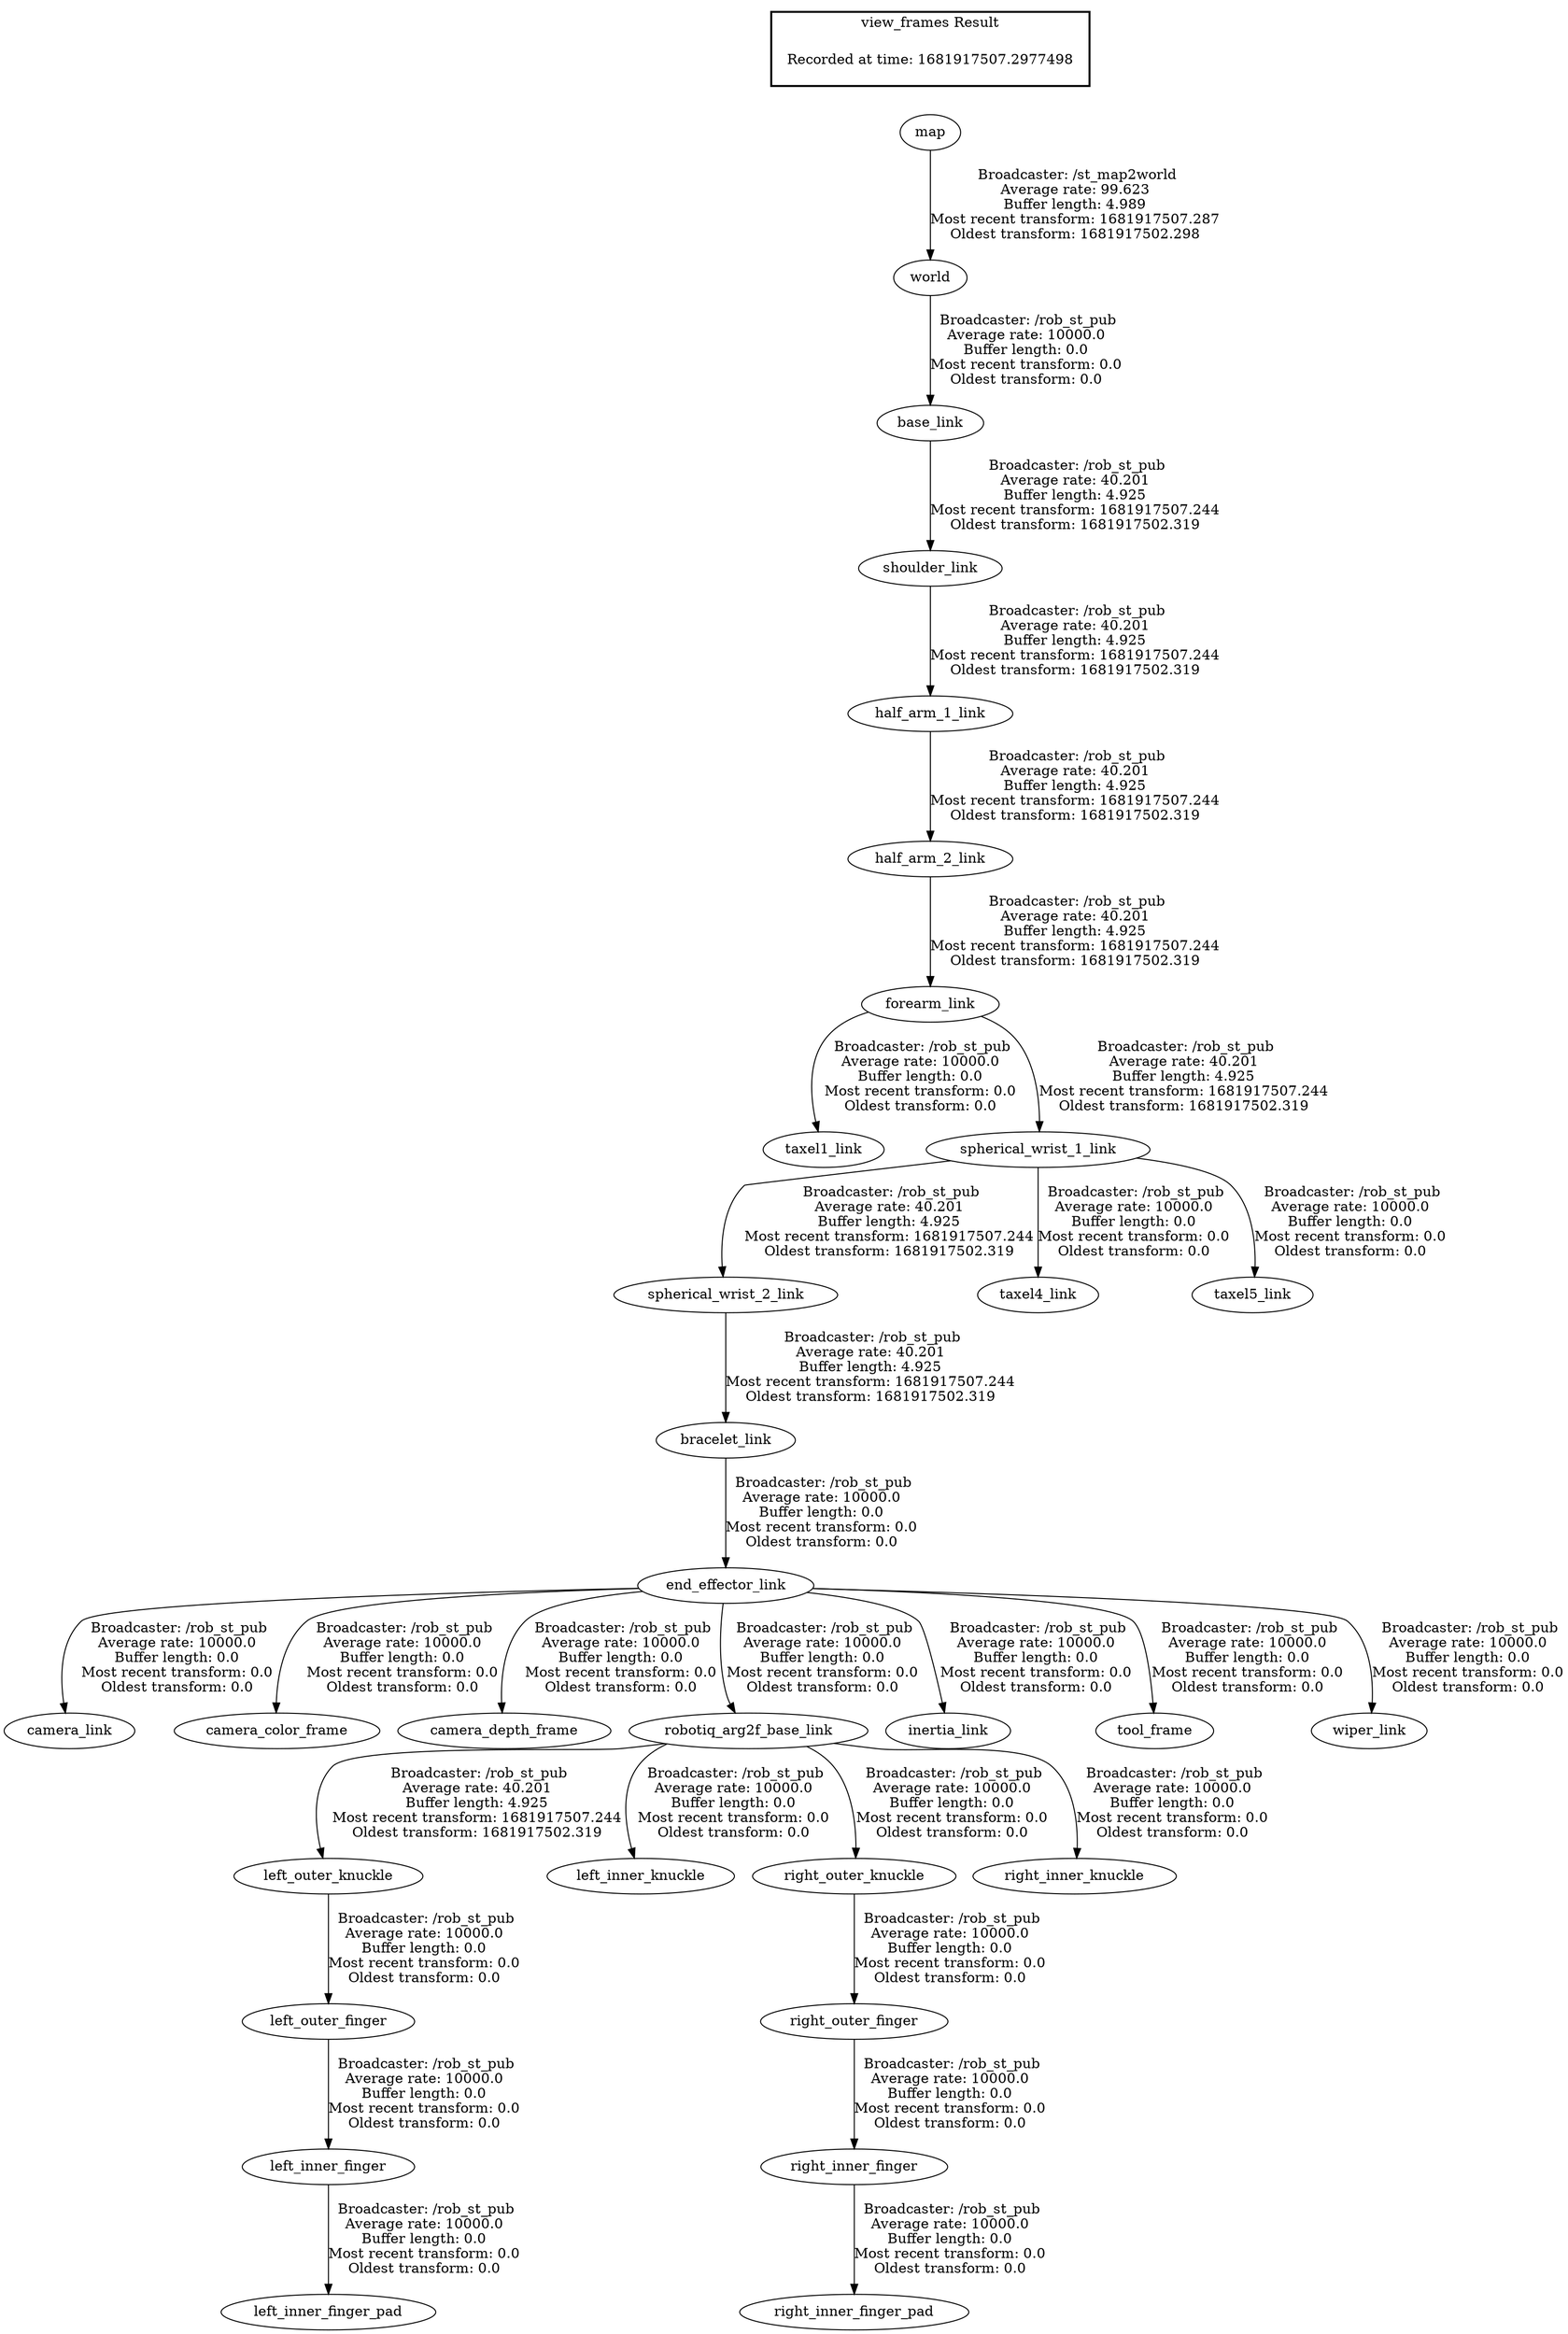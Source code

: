 digraph G {
"map" -> "world"[label=" Broadcaster: /st_map2world\nAverage rate: 99.623\nBuffer length: 4.989\nMost recent transform: 1681917507.287\nOldest transform: 1681917502.298\n"];
"end_effector_link" -> "camera_link"[label=" Broadcaster: /rob_st_pub\nAverage rate: 10000.0\nBuffer length: 0.0\nMost recent transform: 0.0\nOldest transform: 0.0\n"];
"bracelet_link" -> "end_effector_link"[label=" Broadcaster: /rob_st_pub\nAverage rate: 10000.0\nBuffer length: 0.0\nMost recent transform: 0.0\nOldest transform: 0.0\n"];
"end_effector_link" -> "camera_color_frame"[label=" Broadcaster: /rob_st_pub\nAverage rate: 10000.0\nBuffer length: 0.0\nMost recent transform: 0.0\nOldest transform: 0.0\n"];
"end_effector_link" -> "camera_depth_frame"[label=" Broadcaster: /rob_st_pub\nAverage rate: 10000.0\nBuffer length: 0.0\nMost recent transform: 0.0\nOldest transform: 0.0\n"];
"spherical_wrist_2_link" -> "bracelet_link"[label=" Broadcaster: /rob_st_pub\nAverage rate: 40.201\nBuffer length: 4.925\nMost recent transform: 1681917507.244\nOldest transform: 1681917502.319\n"];
"end_effector_link" -> "robotiq_arg2f_base_link"[label=" Broadcaster: /rob_st_pub\nAverage rate: 10000.0\nBuffer length: 0.0\nMost recent transform: 0.0\nOldest transform: 0.0\n"];
"end_effector_link" -> "inertia_link"[label=" Broadcaster: /rob_st_pub\nAverage rate: 10000.0\nBuffer length: 0.0\nMost recent transform: 0.0\nOldest transform: 0.0\n"];
"left_outer_finger" -> "left_inner_finger"[label=" Broadcaster: /rob_st_pub\nAverage rate: 10000.0\nBuffer length: 0.0\nMost recent transform: 0.0\nOldest transform: 0.0\n"];
"left_outer_knuckle" -> "left_outer_finger"[label=" Broadcaster: /rob_st_pub\nAverage rate: 10000.0\nBuffer length: 0.0\nMost recent transform: 0.0\nOldest transform: 0.0\n"];
"left_inner_finger" -> "left_inner_finger_pad"[label=" Broadcaster: /rob_st_pub\nAverage rate: 10000.0\nBuffer length: 0.0\nMost recent transform: 0.0\nOldest transform: 0.0\n"];
"robotiq_arg2f_base_link" -> "left_inner_knuckle"[label=" Broadcaster: /rob_st_pub\nAverage rate: 10000.0\nBuffer length: 0.0\nMost recent transform: 0.0\nOldest transform: 0.0\n"];
"robotiq_arg2f_base_link" -> "left_outer_knuckle"[label=" Broadcaster: /rob_st_pub\nAverage rate: 40.201\nBuffer length: 4.925\nMost recent transform: 1681917507.244\nOldest transform: 1681917502.319\n"];
"right_outer_finger" -> "right_inner_finger"[label=" Broadcaster: /rob_st_pub\nAverage rate: 10000.0\nBuffer length: 0.0\nMost recent transform: 0.0\nOldest transform: 0.0\n"];
"right_outer_knuckle" -> "right_outer_finger"[label=" Broadcaster: /rob_st_pub\nAverage rate: 10000.0\nBuffer length: 0.0\nMost recent transform: 0.0\nOldest transform: 0.0\n"];
"right_inner_finger" -> "right_inner_finger_pad"[label=" Broadcaster: /rob_st_pub\nAverage rate: 10000.0\nBuffer length: 0.0\nMost recent transform: 0.0\nOldest transform: 0.0\n"];
"robotiq_arg2f_base_link" -> "right_inner_knuckle"[label=" Broadcaster: /rob_st_pub\nAverage rate: 10000.0\nBuffer length: 0.0\nMost recent transform: 0.0\nOldest transform: 0.0\n"];
"robotiq_arg2f_base_link" -> "right_outer_knuckle"[label=" Broadcaster: /rob_st_pub\nAverage rate: 10000.0\nBuffer length: 0.0\nMost recent transform: 0.0\nOldest transform: 0.0\n"];
"forearm_link" -> "taxel1_link"[label=" Broadcaster: /rob_st_pub\nAverage rate: 10000.0\nBuffer length: 0.0\nMost recent transform: 0.0\nOldest transform: 0.0\n"];
"half_arm_2_link" -> "forearm_link"[label=" Broadcaster: /rob_st_pub\nAverage rate: 40.201\nBuffer length: 4.925\nMost recent transform: 1681917507.244\nOldest transform: 1681917502.319\n"];
"spherical_wrist_1_link" -> "taxel4_link"[label=" Broadcaster: /rob_st_pub\nAverage rate: 10000.0\nBuffer length: 0.0\nMost recent transform: 0.0\nOldest transform: 0.0\n"];
"forearm_link" -> "spherical_wrist_1_link"[label=" Broadcaster: /rob_st_pub\nAverage rate: 40.201\nBuffer length: 4.925\nMost recent transform: 1681917507.244\nOldest transform: 1681917502.319\n"];
"spherical_wrist_1_link" -> "taxel5_link"[label=" Broadcaster: /rob_st_pub\nAverage rate: 10000.0\nBuffer length: 0.0\nMost recent transform: 0.0\nOldest transform: 0.0\n"];
"end_effector_link" -> "tool_frame"[label=" Broadcaster: /rob_st_pub\nAverage rate: 10000.0\nBuffer length: 0.0\nMost recent transform: 0.0\nOldest transform: 0.0\n"];
"end_effector_link" -> "wiper_link"[label=" Broadcaster: /rob_st_pub\nAverage rate: 10000.0\nBuffer length: 0.0\nMost recent transform: 0.0\nOldest transform: 0.0\n"];
"world" -> "base_link"[label=" Broadcaster: /rob_st_pub\nAverage rate: 10000.0\nBuffer length: 0.0\nMost recent transform: 0.0\nOldest transform: 0.0\n"];
"base_link" -> "shoulder_link"[label=" Broadcaster: /rob_st_pub\nAverage rate: 40.201\nBuffer length: 4.925\nMost recent transform: 1681917507.244\nOldest transform: 1681917502.319\n"];
"shoulder_link" -> "half_arm_1_link"[label=" Broadcaster: /rob_st_pub\nAverage rate: 40.201\nBuffer length: 4.925\nMost recent transform: 1681917507.244\nOldest transform: 1681917502.319\n"];
"half_arm_1_link" -> "half_arm_2_link"[label=" Broadcaster: /rob_st_pub\nAverage rate: 40.201\nBuffer length: 4.925\nMost recent transform: 1681917507.244\nOldest transform: 1681917502.319\n"];
"spherical_wrist_1_link" -> "spherical_wrist_2_link"[label=" Broadcaster: /rob_st_pub\nAverage rate: 40.201\nBuffer length: 4.925\nMost recent transform: 1681917507.244\nOldest transform: 1681917502.319\n"];
edge [style=invis];
 subgraph cluster_legend { style=bold; color=black; label ="view_frames Result";
"Recorded at time: 1681917507.2977498"[ shape=plaintext ] ;
}->"map";
}